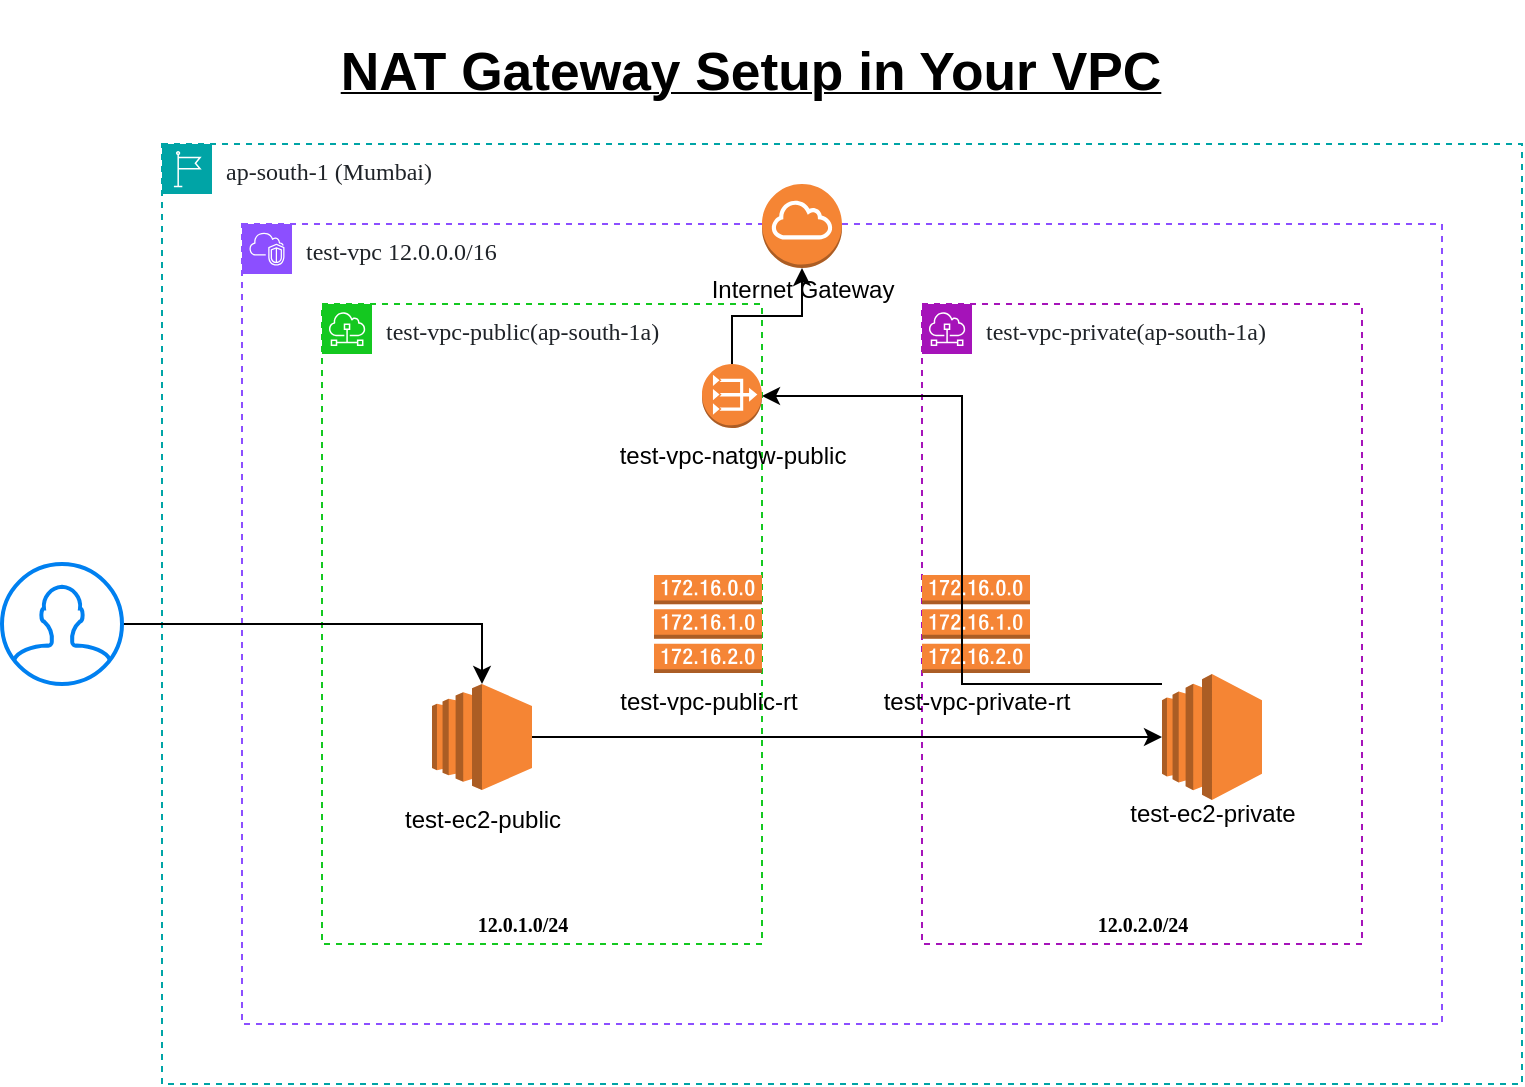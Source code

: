 <mxfile version="24.7.5">
  <diagram name="Page-1" id="3VCc4Jlw1wtIVHL4E6GO">
    <mxGraphModel dx="1050" dy="621" grid="1" gridSize="10" guides="1" tooltips="1" connect="1" arrows="1" fold="1" page="1" pageScale="1" pageWidth="827" pageHeight="1169" math="0" shadow="0">
      <root>
        <mxCell id="0" />
        <mxCell id="1" parent="0" />
        <mxCell id="HXPBP3TFE9-Q8POiegOc-1" value="&lt;p align=&quot;center&quot; class=&quot;MsoNormal&quot;&gt;&lt;b&gt;&lt;u&gt;&lt;span style=&quot;font-size:20.0pt;mso-bidi-font-size:11.0pt;line-height:&lt;br/&gt;107%&quot;&gt;NAT Gateway Setup in Your VPC&lt;/span&gt;&lt;/u&gt;&lt;/b&gt;&lt;/p&gt;" style="text;html=1;align=center;verticalAlign=middle;resizable=0;points=[];autosize=1;strokeColor=none;fillColor=none;" vertex="1" parent="1">
          <mxGeometry x="199" y="8" width="430" height="70" as="geometry" />
        </mxCell>
        <mxCell id="HXPBP3TFE9-Q8POiegOc-2" value="&lt;span style=&quot;color: rgb(31, 35, 40); background-color: rgb(255, 255, 255);&quot;&gt;&lt;font style=&quot;font-size: 12px;&quot; face=&quot;Verdana&quot;&gt;ap-south-1 (Mumbai)&lt;/font&gt;&lt;/span&gt;" style="points=[[0,0],[0.25,0],[0.5,0],[0.75,0],[1,0],[1,0.25],[1,0.5],[1,0.75],[1,1],[0.75,1],[0.5,1],[0.25,1],[0,1],[0,0.75],[0,0.5],[0,0.25]];outlineConnect=0;gradientColor=none;html=1;whiteSpace=wrap;fontSize=12;fontStyle=0;container=1;pointerEvents=0;collapsible=0;recursiveResize=0;shape=mxgraph.aws4.group;grIcon=mxgraph.aws4.group_region;strokeColor=#00A4A6;fillColor=none;verticalAlign=top;align=left;spacingLeft=30;fontColor=#147EBA;dashed=1;" vertex="1" parent="1">
          <mxGeometry x="120" y="80" width="680" height="470" as="geometry" />
        </mxCell>
        <mxCell id="HXPBP3TFE9-Q8POiegOc-3" value="&lt;span style=&quot;color: rgb(31, 35, 40); background-color: rgb(255, 255, 255);&quot;&gt;&lt;font style=&quot;font-size: 12px;&quot; face=&quot;Verdana&quot;&gt;test-vpc 12.0.0.0/16&lt;/font&gt;&lt;/span&gt;" style="points=[[0,0],[0.25,0],[0.5,0],[0.75,0],[1,0],[1,0.25],[1,0.5],[1,0.75],[1,1],[0.75,1],[0.5,1],[0.25,1],[0,1],[0,0.75],[0,0.5],[0,0.25]];outlineConnect=0;gradientColor=none;html=1;whiteSpace=wrap;fontSize=12;fontStyle=0;container=1;pointerEvents=0;collapsible=0;recursiveResize=0;shape=mxgraph.aws4.group;grIcon=mxgraph.aws4.group_vpc2;strokeColor=#8C4FFF;fillColor=none;verticalAlign=top;align=left;spacingLeft=30;fontColor=#AAB7B8;dashed=1;" vertex="1" parent="1">
          <mxGeometry x="160" y="120" width="600" height="400" as="geometry" />
        </mxCell>
        <mxCell id="HXPBP3TFE9-Q8POiegOc-5" value="&lt;span style=&quot;color: rgb(31, 35, 40); background-color: rgb(255, 255, 255);&quot;&gt;&lt;font style=&quot;font-size: 12px;&quot; face=&quot;Verdana&quot;&gt;test-vpc-private(&lt;/font&gt;&lt;/span&gt;&lt;span style=&quot;color: rgb(31, 35, 40); font-family: Verdana; background-color: rgb(255, 255, 255);&quot;&gt;ap-south-1a)&lt;/span&gt;" style="sketch=0;outlineConnect=0;gradientColor=none;html=1;whiteSpace=wrap;fontSize=12;fontStyle=0;shape=mxgraph.aws4.group;grIcon=mxgraph.aws4.group_subnet;strokeColor=#a513b9;fillColor=none;verticalAlign=top;align=left;spacingLeft=30;fontColor=#879196;dashed=1;" vertex="1" parent="HXPBP3TFE9-Q8POiegOc-3">
          <mxGeometry x="340" y="40" width="220" height="320" as="geometry" />
        </mxCell>
        <mxCell id="HXPBP3TFE9-Q8POiegOc-7" value="&lt;h4 style=&quot;font-size: 10px;&quot;&gt;&lt;span style=&quot;font-size: 10px;&quot;&gt;&lt;font face=&quot;Verdana&quot; style=&quot;font-size: 10px;&quot;&gt;12.0.2.0/24&lt;/font&gt;&lt;/span&gt;&lt;/h4&gt;" style="text;html=1;align=center;verticalAlign=middle;resizable=0;points=[];autosize=1;strokeColor=none;fillColor=none;fontSize=10;fontStyle=1" vertex="1" parent="HXPBP3TFE9-Q8POiegOc-3">
          <mxGeometry x="405" y="325" width="90" height="50" as="geometry" />
        </mxCell>
        <mxCell id="HXPBP3TFE9-Q8POiegOc-8" value="" style="outlineConnect=0;dashed=0;verticalLabelPosition=bottom;verticalAlign=top;align=center;html=1;shape=mxgraph.aws3.internet_gateway;fillColor=#F58534;gradientColor=none;fontFamily=Verdana;" vertex="1" parent="HXPBP3TFE9-Q8POiegOc-3">
          <mxGeometry x="260" y="-20" width="40" height="42" as="geometry" />
        </mxCell>
        <mxCell id="HXPBP3TFE9-Q8POiegOc-18" value="test-vpc-private-rt" style="outlineConnect=0;dashed=0;verticalLabelPosition=bottom;verticalAlign=top;align=center;html=1;shape=mxgraph.aws3.route_table;fillColor=#F58536;gradientColor=none;" vertex="1" parent="HXPBP3TFE9-Q8POiegOc-3">
          <mxGeometry x="340" y="175.5" width="54" height="49" as="geometry" />
        </mxCell>
        <mxCell id="HXPBP3TFE9-Q8POiegOc-19" value="" style="outlineConnect=0;dashed=0;verticalLabelPosition=bottom;verticalAlign=top;align=center;html=1;shape=mxgraph.aws3.ec2;fillColor=#F58534;gradientColor=none;" vertex="1" parent="HXPBP3TFE9-Q8POiegOc-3">
          <mxGeometry x="460" y="225" width="50" height="63" as="geometry" />
        </mxCell>
        <mxCell id="HXPBP3TFE9-Q8POiegOc-25" value="test-ec2-private" style="text;html=1;align=center;verticalAlign=middle;resizable=0;points=[];autosize=1;strokeColor=none;fillColor=none;" vertex="1" parent="HXPBP3TFE9-Q8POiegOc-3">
          <mxGeometry x="430" y="280" width="110" height="30" as="geometry" />
        </mxCell>
        <mxCell id="HXPBP3TFE9-Q8POiegOc-4" value="&lt;span style=&quot;color: rgb(31, 35, 40); background-color: rgb(255, 255, 255);&quot;&gt;&lt;font style=&quot;font-size: 12px;&quot; face=&quot;Verdana&quot;&gt;test-vpc-public(ap-south-1a)&lt;/font&gt;&lt;/span&gt;" style="sketch=0;outlineConnect=0;gradientColor=none;html=1;whiteSpace=wrap;fontSize=12;fontStyle=0;shape=mxgraph.aws4.group;grIcon=mxgraph.aws4.group_subnet;strokeColor=#14c820;fillColor=none;verticalAlign=top;align=left;spacingLeft=30;fontColor=#879196;dashed=1;" vertex="1" parent="1">
          <mxGeometry x="200" y="160" width="220" height="320" as="geometry" />
        </mxCell>
        <mxCell id="HXPBP3TFE9-Q8POiegOc-6" value="&lt;h4 style=&quot;font-size: 10px;&quot;&gt;&lt;span style=&quot;font-size: 10px;&quot;&gt;&lt;font face=&quot;Verdana&quot; style=&quot;font-size: 10px;&quot;&gt;12.0.1.0/24&lt;/font&gt;&lt;/span&gt;&lt;/h4&gt;" style="text;html=1;align=center;verticalAlign=middle;resizable=0;points=[];autosize=1;strokeColor=none;fillColor=none;fontSize=10;fontStyle=1" vertex="1" parent="1">
          <mxGeometry x="255" y="445" width="90" height="50" as="geometry" />
        </mxCell>
        <mxCell id="HXPBP3TFE9-Q8POiegOc-9" value="Internet Gateway" style="text;html=1;align=center;verticalAlign=middle;resizable=0;points=[];autosize=1;strokeColor=none;fillColor=none;" vertex="1" parent="1">
          <mxGeometry x="385" y="138" width="110" height="30" as="geometry" />
        </mxCell>
        <mxCell id="HXPBP3TFE9-Q8POiegOc-10" value="test-vpc-public-rt" style="outlineConnect=0;dashed=0;verticalLabelPosition=bottom;verticalAlign=top;align=center;html=1;shape=mxgraph.aws3.route_table;fillColor=#F58536;gradientColor=none;" vertex="1" parent="1">
          <mxGeometry x="366" y="295.5" width="54" height="49" as="geometry" />
        </mxCell>
        <mxCell id="HXPBP3TFE9-Q8POiegOc-35" style="edgeStyle=orthogonalEdgeStyle;rounded=0;orthogonalLoop=1;jettySize=auto;html=1;" edge="1" parent="1" source="HXPBP3TFE9-Q8POiegOc-17" target="HXPBP3TFE9-Q8POiegOc-8">
          <mxGeometry relative="1" as="geometry" />
        </mxCell>
        <mxCell id="HXPBP3TFE9-Q8POiegOc-17" value="test-vpc-natgw-public" style="outlineConnect=0;dashed=0;verticalLabelPosition=bottom;verticalAlign=top;align=center;html=1;shape=mxgraph.aws3.vpc_nat_gateway;fillColor=#F58536;gradientColor=none;" vertex="1" parent="1">
          <mxGeometry x="390" y="190" width="30" height="32" as="geometry" />
        </mxCell>
        <mxCell id="HXPBP3TFE9-Q8POiegOc-32" style="edgeStyle=orthogonalEdgeStyle;rounded=0;orthogonalLoop=1;jettySize=auto;html=1;" edge="1" parent="1" source="HXPBP3TFE9-Q8POiegOc-20" target="HXPBP3TFE9-Q8POiegOc-19">
          <mxGeometry relative="1" as="geometry" />
        </mxCell>
        <mxCell id="HXPBP3TFE9-Q8POiegOc-20" value="" style="outlineConnect=0;dashed=0;verticalLabelPosition=bottom;verticalAlign=top;align=center;html=1;shape=mxgraph.aws3.ec2;fillColor=#F58534;gradientColor=none;fontFamily=Verdana;" vertex="1" parent="1">
          <mxGeometry x="255" y="350" width="50" height="53" as="geometry" />
        </mxCell>
        <mxCell id="HXPBP3TFE9-Q8POiegOc-24" value="test-ec2-public" style="text;html=1;align=center;verticalAlign=middle;resizable=0;points=[];autosize=1;strokeColor=none;fillColor=none;" vertex="1" parent="1">
          <mxGeometry x="230" y="403" width="100" height="30" as="geometry" />
        </mxCell>
        <mxCell id="HXPBP3TFE9-Q8POiegOc-33" style="edgeStyle=orthogonalEdgeStyle;rounded=0;orthogonalLoop=1;jettySize=auto;html=1;" edge="1" parent="1" source="HXPBP3TFE9-Q8POiegOc-26" target="HXPBP3TFE9-Q8POiegOc-20">
          <mxGeometry relative="1" as="geometry">
            <Array as="points">
              <mxPoint x="280" y="320" />
            </Array>
          </mxGeometry>
        </mxCell>
        <mxCell id="HXPBP3TFE9-Q8POiegOc-26" value="" style="html=1;verticalLabelPosition=bottom;align=center;labelBackgroundColor=#ffffff;verticalAlign=top;strokeWidth=2;strokeColor=#0080F0;shadow=0;dashed=0;shape=mxgraph.ios7.icons.user;" vertex="1" parent="1">
          <mxGeometry x="40" y="290" width="60" height="60" as="geometry" />
        </mxCell>
        <mxCell id="HXPBP3TFE9-Q8POiegOc-34" style="edgeStyle=orthogonalEdgeStyle;rounded=0;orthogonalLoop=1;jettySize=auto;html=1;entryX=1;entryY=0.5;entryDx=0;entryDy=0;entryPerimeter=0;" edge="1" parent="1" source="HXPBP3TFE9-Q8POiegOc-19" target="HXPBP3TFE9-Q8POiegOc-17">
          <mxGeometry relative="1" as="geometry">
            <Array as="points">
              <mxPoint x="520" y="350" />
              <mxPoint x="520" y="206" />
            </Array>
          </mxGeometry>
        </mxCell>
      </root>
    </mxGraphModel>
  </diagram>
</mxfile>
